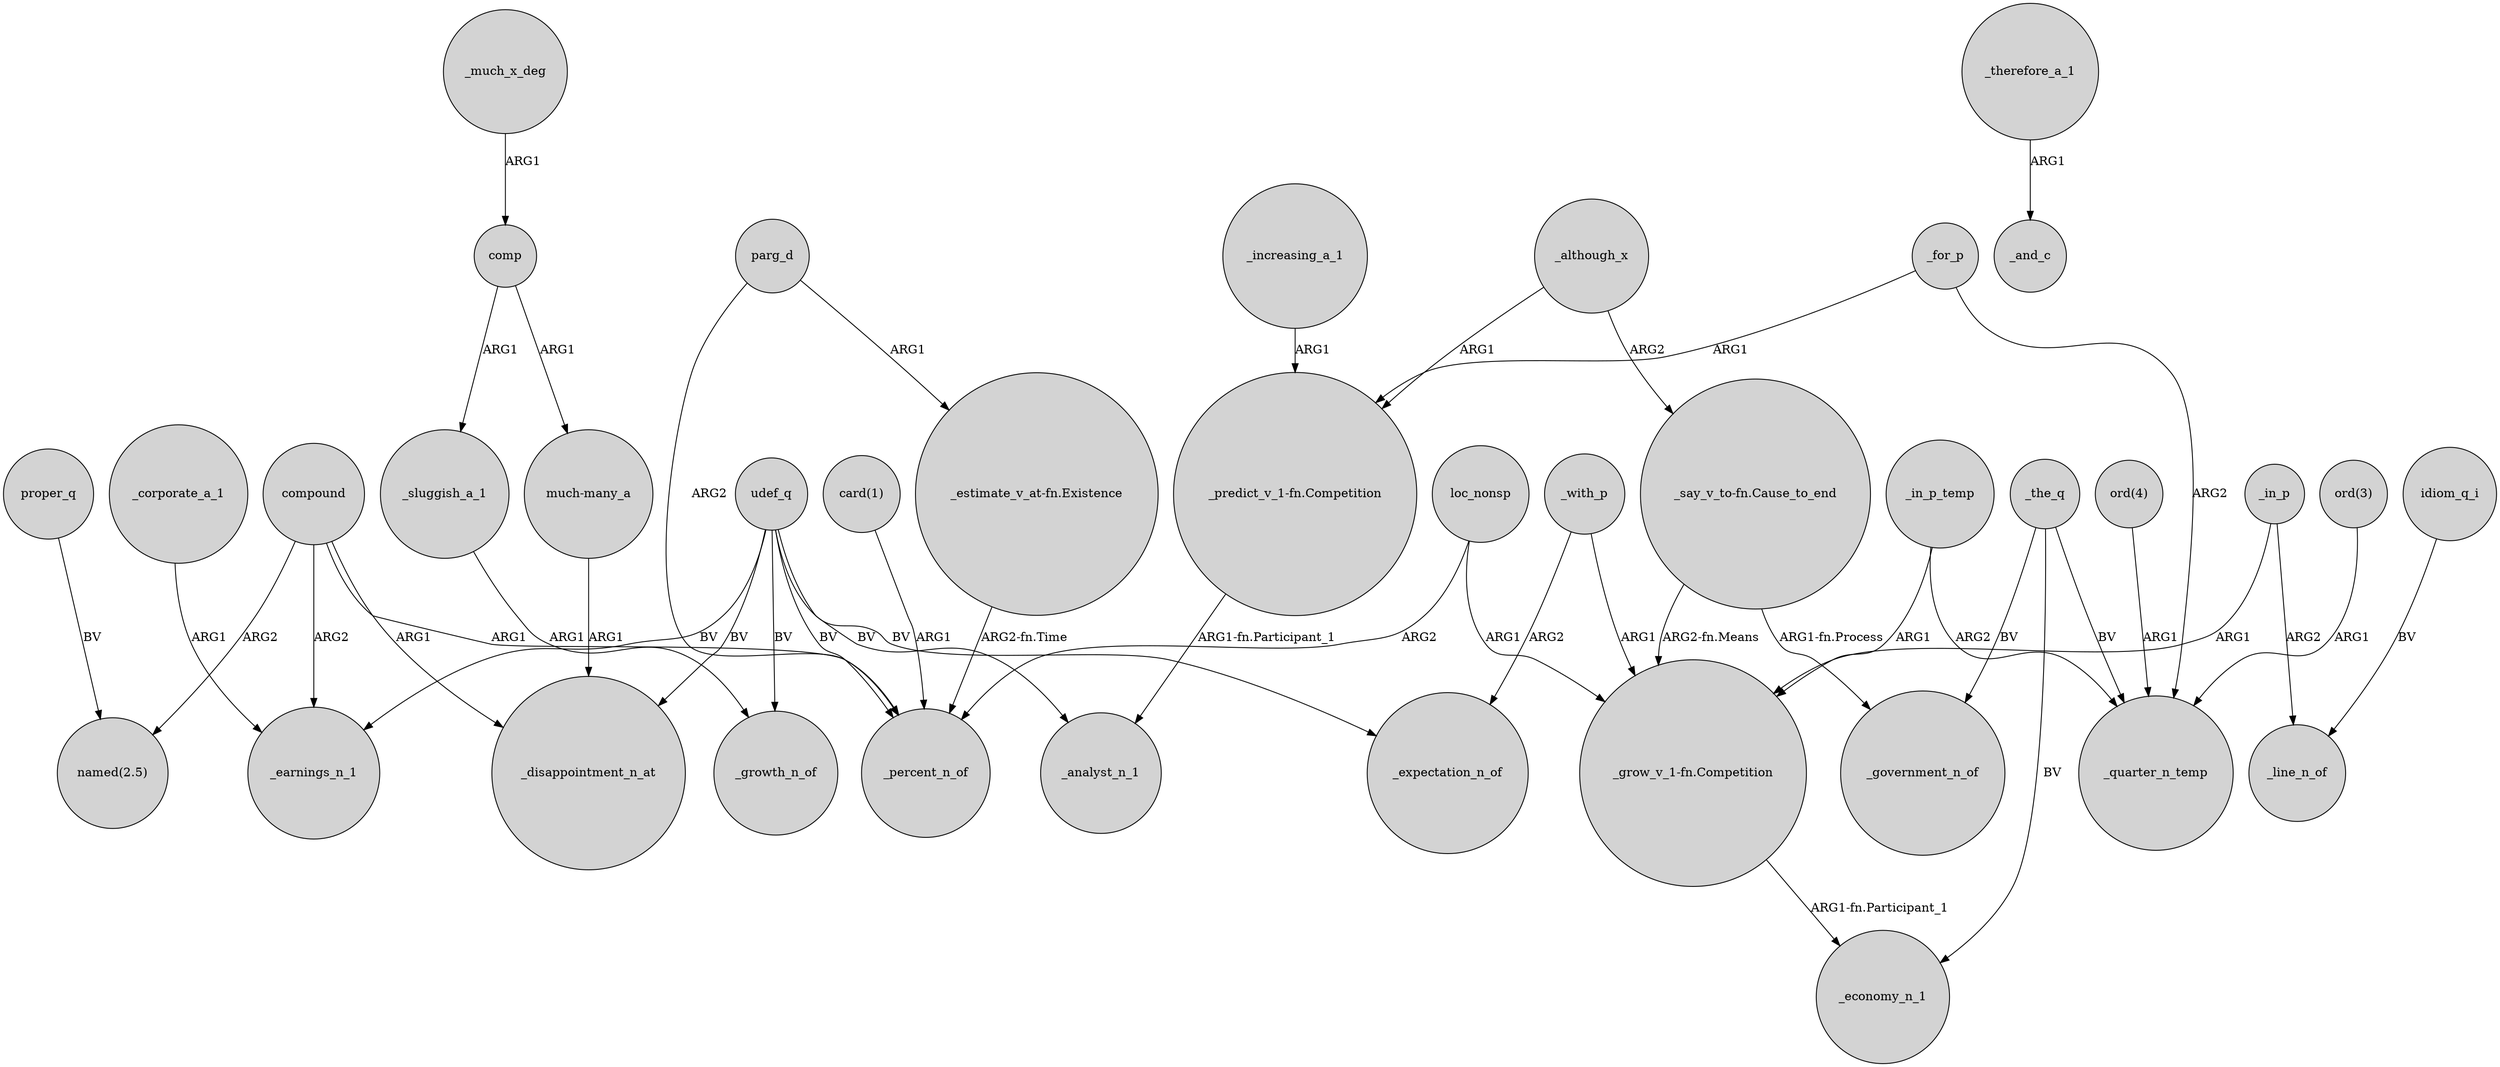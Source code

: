 digraph {
	node [shape=circle style=filled]
	_in_p_temp -> _quarter_n_temp [label=ARG2]
	_in_p -> _line_n_of [label=ARG2]
	_for_p -> "_predict_v_1-fn.Competition" [label=ARG1]
	"ord(3)" -> _quarter_n_temp [label=ARG1]
	_therefore_a_1 -> _and_c [label=ARG1]
	udef_q -> _analyst_n_1 [label=BV]
	"_say_v_to-fn.Cause_to_end" -> "_grow_v_1-fn.Competition" [label="ARG2-fn.Means"]
	_corporate_a_1 -> _earnings_n_1 [label=ARG1]
	proper_q -> "named(2.5)" [label=BV]
	_the_q -> _quarter_n_temp [label=BV]
	_although_x -> "_say_v_to-fn.Cause_to_end" [label=ARG2]
	comp -> _sluggish_a_1 [label=ARG1]
	_increasing_a_1 -> "_predict_v_1-fn.Competition" [label=ARG1]
	compound -> _disappointment_n_at [label=ARG1]
	idiom_q_i -> _line_n_of [label=BV]
	parg_d -> "_estimate_v_at-fn.Existence" [label=ARG1]
	udef_q -> _disappointment_n_at [label=BV]
	"much-many_a" -> _disappointment_n_at [label=ARG1]
	compound -> _earnings_n_1 [label=ARG2]
	"_estimate_v_at-fn.Existence" -> _percent_n_of [label="ARG2-fn.Time"]
	comp -> "much-many_a" [label=ARG1]
	_sluggish_a_1 -> _growth_n_of [label=ARG1]
	compound -> "named(2.5)" [label=ARG2]
	_for_p -> _quarter_n_temp [label=ARG2]
	udef_q -> _earnings_n_1 [label=BV]
	"_predict_v_1-fn.Competition" -> _analyst_n_1 [label="ARG1-fn.Participant_1"]
	udef_q -> _percent_n_of [label=BV]
	_with_p -> _expectation_n_of [label=ARG2]
	udef_q -> _expectation_n_of [label=BV]
	parg_d -> _percent_n_of [label=ARG2]
	"ord(4)" -> _quarter_n_temp [label=ARG1]
	_the_q -> _government_n_of [label=BV]
	udef_q -> _growth_n_of [label=BV]
	"card(1)" -> _percent_n_of [label=ARG1]
	_with_p -> "_grow_v_1-fn.Competition" [label=ARG1]
	"_say_v_to-fn.Cause_to_end" -> _government_n_of [label="ARG1-fn.Process"]
	_although_x -> "_predict_v_1-fn.Competition" [label=ARG1]
	_in_p -> "_grow_v_1-fn.Competition" [label=ARG1]
	_much_x_deg -> comp [label=ARG1]
	_in_p_temp -> "_grow_v_1-fn.Competition" [label=ARG1]
	"_grow_v_1-fn.Competition" -> _economy_n_1 [label="ARG1-fn.Participant_1"]
	loc_nonsp -> "_grow_v_1-fn.Competition" [label=ARG1]
	compound -> _percent_n_of [label=ARG1]
	_the_q -> _economy_n_1 [label=BV]
	loc_nonsp -> _percent_n_of [label=ARG2]
}
